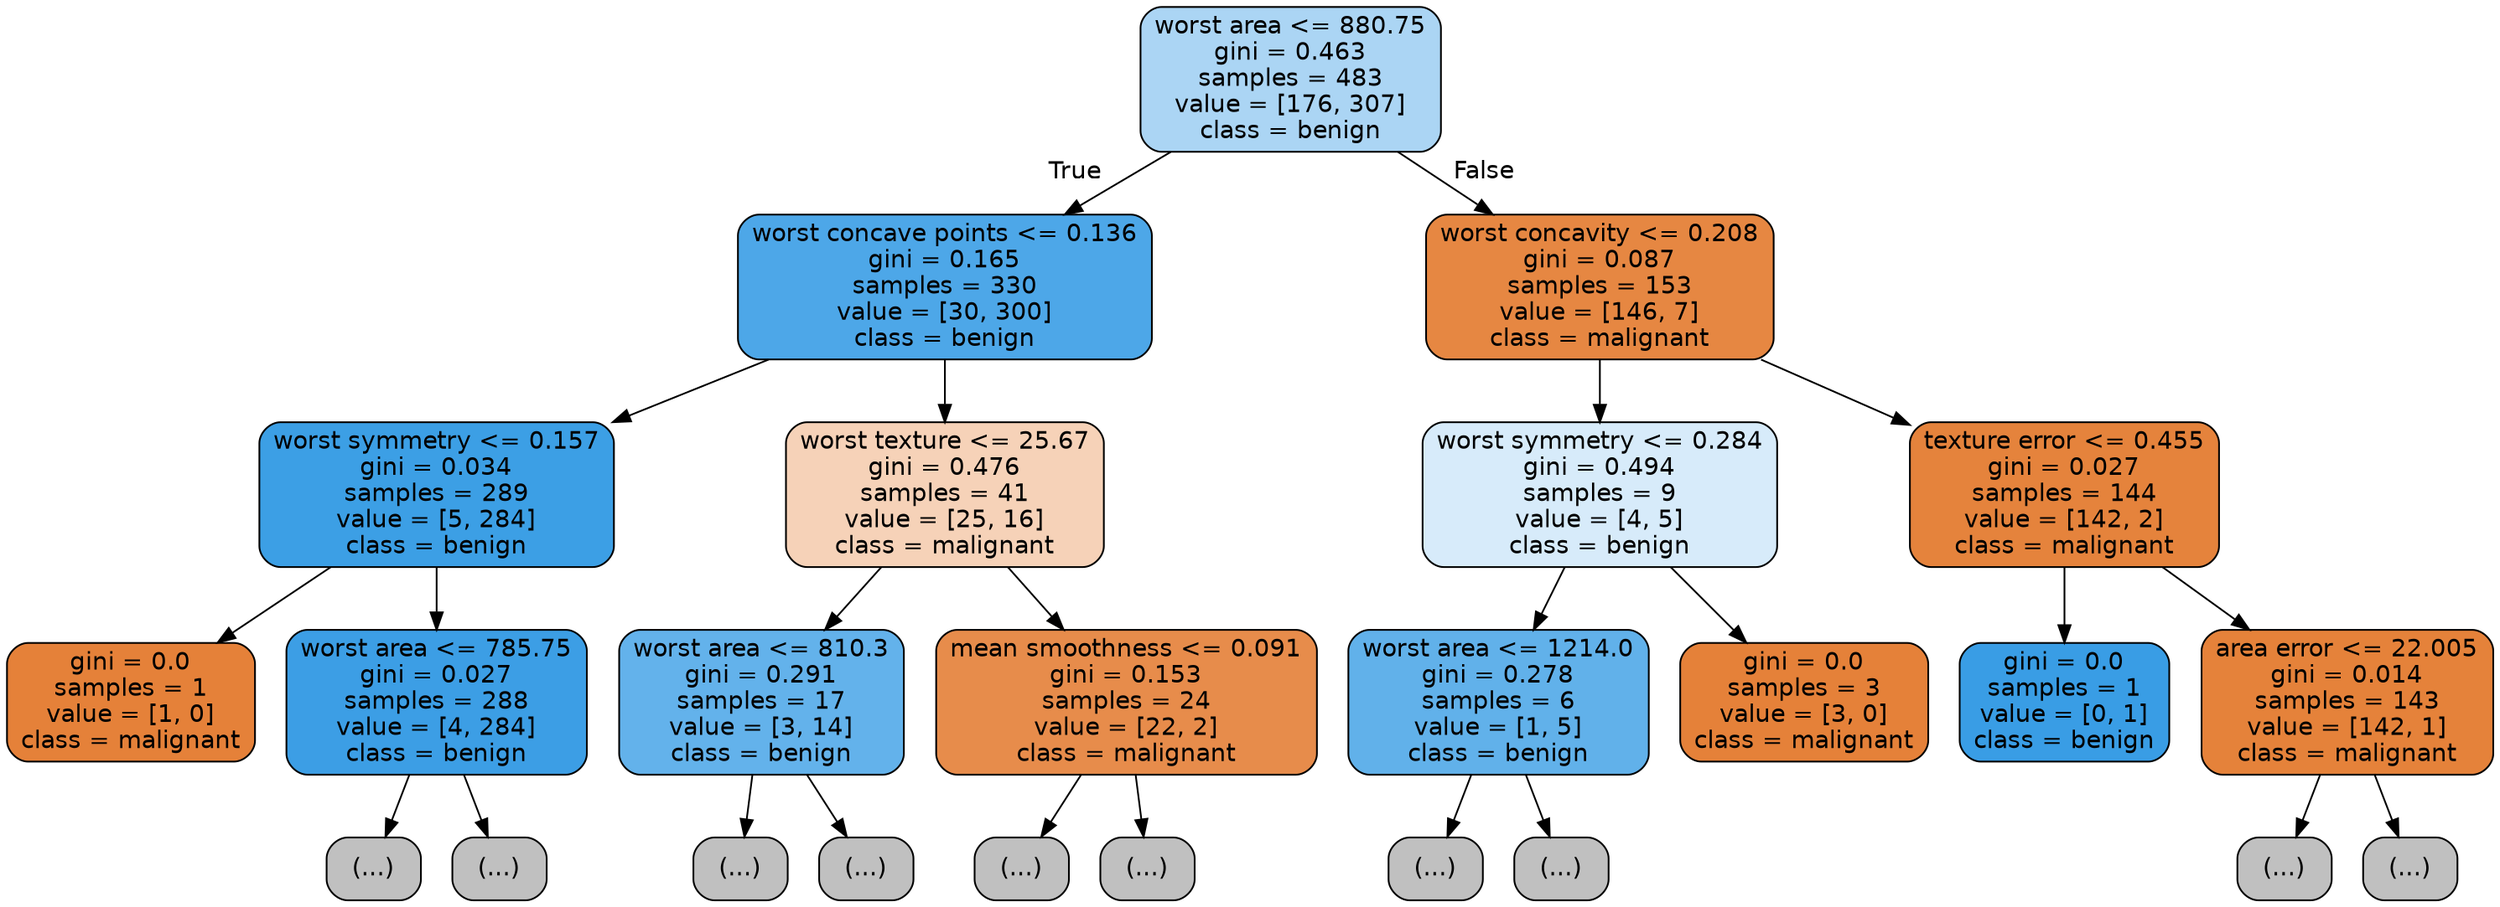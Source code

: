 digraph Tree {
node [shape=box, style="filled, rounded", color="black", fontname="helvetica"] ;
edge [fontname="helvetica"] ;
0 [label="worst area <= 880.75\ngini = 0.463\nsamples = 483\nvalue = [176, 307]\nclass = benign", fillcolor="#abd5f4"] ;
1 [label="worst concave points <= 0.136\ngini = 0.165\nsamples = 330\nvalue = [30, 300]\nclass = benign", fillcolor="#4da7e8"] ;
0 -> 1 [labeldistance=2.5, labelangle=45, headlabel="True"] ;
2 [label="worst symmetry <= 0.157\ngini = 0.034\nsamples = 289\nvalue = [5, 284]\nclass = benign", fillcolor="#3c9fe5"] ;
1 -> 2 ;
3 [label="gini = 0.0\nsamples = 1\nvalue = [1, 0]\nclass = malignant", fillcolor="#e58139"] ;
2 -> 3 ;
4 [label="worst area <= 785.75\ngini = 0.027\nsamples = 288\nvalue = [4, 284]\nclass = benign", fillcolor="#3c9ee5"] ;
2 -> 4 ;
5 [label="(...)", fillcolor="#C0C0C0"] ;
4 -> 5 ;
10 [label="(...)", fillcolor="#C0C0C0"] ;
4 -> 10 ;
17 [label="worst texture <= 25.67\ngini = 0.476\nsamples = 41\nvalue = [25, 16]\nclass = malignant", fillcolor="#f6d2b8"] ;
1 -> 17 ;
18 [label="worst area <= 810.3\ngini = 0.291\nsamples = 17\nvalue = [3, 14]\nclass = benign", fillcolor="#63b2eb"] ;
17 -> 18 ;
19 [label="(...)", fillcolor="#C0C0C0"] ;
18 -> 19 ;
20 [label="(...)", fillcolor="#C0C0C0"] ;
18 -> 20 ;
23 [label="mean smoothness <= 0.091\ngini = 0.153\nsamples = 24\nvalue = [22, 2]\nclass = malignant", fillcolor="#e78c4b"] ;
17 -> 23 ;
24 [label="(...)", fillcolor="#C0C0C0"] ;
23 -> 24 ;
27 [label="(...)", fillcolor="#C0C0C0"] ;
23 -> 27 ;
28 [label="worst concavity <= 0.208\ngini = 0.087\nsamples = 153\nvalue = [146, 7]\nclass = malignant", fillcolor="#e68742"] ;
0 -> 28 [labeldistance=2.5, labelangle=-45, headlabel="False"] ;
29 [label="worst symmetry <= 0.284\ngini = 0.494\nsamples = 9\nvalue = [4, 5]\nclass = benign", fillcolor="#d7ebfa"] ;
28 -> 29 ;
30 [label="worst area <= 1214.0\ngini = 0.278\nsamples = 6\nvalue = [1, 5]\nclass = benign", fillcolor="#61b1ea"] ;
29 -> 30 ;
31 [label="(...)", fillcolor="#C0C0C0"] ;
30 -> 31 ;
32 [label="(...)", fillcolor="#C0C0C0"] ;
30 -> 32 ;
33 [label="gini = 0.0\nsamples = 3\nvalue = [3, 0]\nclass = malignant", fillcolor="#e58139"] ;
29 -> 33 ;
34 [label="texture error <= 0.455\ngini = 0.027\nsamples = 144\nvalue = [142, 2]\nclass = malignant", fillcolor="#e5833c"] ;
28 -> 34 ;
35 [label="gini = 0.0\nsamples = 1\nvalue = [0, 1]\nclass = benign", fillcolor="#399de5"] ;
34 -> 35 ;
36 [label="area error <= 22.005\ngini = 0.014\nsamples = 143\nvalue = [142, 1]\nclass = malignant", fillcolor="#e5823a"] ;
34 -> 36 ;
37 [label="(...)", fillcolor="#C0C0C0"] ;
36 -> 37 ;
40 [label="(...)", fillcolor="#C0C0C0"] ;
36 -> 40 ;
}